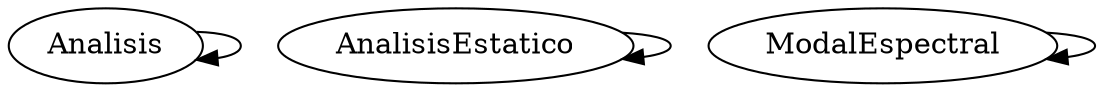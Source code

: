 /* Created by mdot for Matlab */
digraph m2html {
  Analisis -> Analisis;
  AnalisisEstatico -> AnalisisEstatico;
  ModalEspectral -> ModalEspectral;

  Analisis [URL="Analisis.html"];
  AnalisisEstatico [URL="AnalisisEstatico.html"];
  ModalEspectral [URL="ModalEspectral.html"];
}